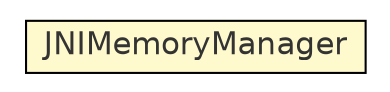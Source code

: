 #!/usr/local/bin/dot
#
# Class diagram 
# Generated by UmlGraph version 4.8 (http://www.spinellis.gr/sw/umlgraph)
#

digraph G {
	edge [fontname="Helvetica",fontsize=10,labelfontname="Helvetica",labelfontsize=10];
	node [fontname="Helvetica",fontsize=10,shape=plaintext];
	rankdir=LR;
	ranksep=1;
	// com.xuggle.ferry.JNIMemoryManager
	c4028 [label=<<table border="0" cellborder="1" cellspacing="0" cellpadding="2" port="p" bgcolor="lemonChiffon" href="./JNIMemoryManager.html">
		<tr><td><table border="0" cellspacing="0" cellpadding="1">
			<tr><td> JNIMemoryManager </td></tr>
		</table></td></tr>
		</table>>, fontname="Helvetica", fontcolor="grey20", fontsize=15.0];
}

